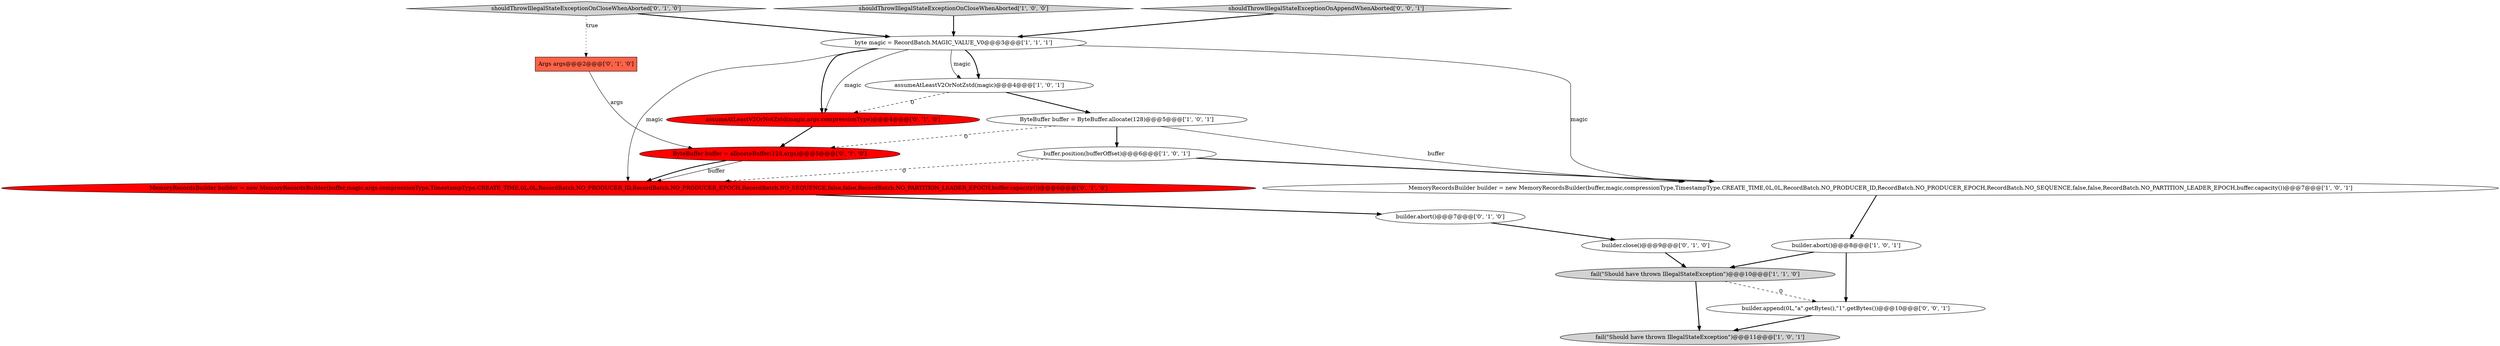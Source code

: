 digraph {
2 [style = filled, label = "fail(\"Should have thrown IllegalStateException\")@@@11@@@['1', '0', '1']", fillcolor = lightgray, shape = ellipse image = "AAA0AAABBB1BBB"];
6 [style = filled, label = "MemoryRecordsBuilder builder = new MemoryRecordsBuilder(buffer,magic,compressionType,TimestampType.CREATE_TIME,0L,0L,RecordBatch.NO_PRODUCER_ID,RecordBatch.NO_PRODUCER_EPOCH,RecordBatch.NO_SEQUENCE,false,false,RecordBatch.NO_PARTITION_LEADER_EPOCH,buffer.capacity())@@@7@@@['1', '0', '1']", fillcolor = white, shape = ellipse image = "AAA0AAABBB1BBB"];
9 [style = filled, label = "builder.abort()@@@7@@@['0', '1', '0']", fillcolor = white, shape = ellipse image = "AAA0AAABBB2BBB"];
12 [style = filled, label = "Args args@@@2@@@['0', '1', '0']", fillcolor = tomato, shape = box image = "AAA1AAABBB2BBB"];
11 [style = filled, label = "builder.close()@@@9@@@['0', '1', '0']", fillcolor = white, shape = ellipse image = "AAA0AAABBB2BBB"];
1 [style = filled, label = "shouldThrowIllegalStateExceptionOnCloseWhenAborted['1', '0', '0']", fillcolor = lightgray, shape = diamond image = "AAA0AAABBB1BBB"];
7 [style = filled, label = "ByteBuffer buffer = ByteBuffer.allocate(128)@@@5@@@['1', '0', '1']", fillcolor = white, shape = ellipse image = "AAA0AAABBB1BBB"];
10 [style = filled, label = "ByteBuffer buffer = allocateBuffer(128,args)@@@5@@@['0', '1', '0']", fillcolor = red, shape = ellipse image = "AAA1AAABBB2BBB"];
14 [style = filled, label = "MemoryRecordsBuilder builder = new MemoryRecordsBuilder(buffer,magic,args.compressionType,TimestampType.CREATE_TIME,0L,0L,RecordBatch.NO_PRODUCER_ID,RecordBatch.NO_PRODUCER_EPOCH,RecordBatch.NO_SEQUENCE,false,false,RecordBatch.NO_PARTITION_LEADER_EPOCH,buffer.capacity())@@@6@@@['0', '1', '0']", fillcolor = red, shape = ellipse image = "AAA1AAABBB2BBB"];
17 [style = filled, label = "builder.append(0L,\"a\".getBytes(),\"1\".getBytes())@@@10@@@['0', '0', '1']", fillcolor = white, shape = ellipse image = "AAA0AAABBB3BBB"];
16 [style = filled, label = "shouldThrowIllegalStateExceptionOnAppendWhenAborted['0', '0', '1']", fillcolor = lightgray, shape = diamond image = "AAA0AAABBB3BBB"];
15 [style = filled, label = "shouldThrowIllegalStateExceptionOnCloseWhenAborted['0', '1', '0']", fillcolor = lightgray, shape = diamond image = "AAA0AAABBB2BBB"];
3 [style = filled, label = "byte magic = RecordBatch.MAGIC_VALUE_V0@@@3@@@['1', '1', '1']", fillcolor = white, shape = ellipse image = "AAA0AAABBB1BBB"];
5 [style = filled, label = "builder.abort()@@@8@@@['1', '0', '1']", fillcolor = white, shape = ellipse image = "AAA0AAABBB1BBB"];
8 [style = filled, label = "buffer.position(bufferOffset)@@@6@@@['1', '0', '1']", fillcolor = white, shape = ellipse image = "AAA0AAABBB1BBB"];
13 [style = filled, label = "assumeAtLeastV2OrNotZstd(magic,args.compressionType)@@@4@@@['0', '1', '0']", fillcolor = red, shape = ellipse image = "AAA1AAABBB2BBB"];
0 [style = filled, label = "assumeAtLeastV2OrNotZstd(magic)@@@4@@@['1', '0', '1']", fillcolor = white, shape = ellipse image = "AAA0AAABBB1BBB"];
4 [style = filled, label = "fail(\"Should have thrown IllegalStateException\")@@@10@@@['1', '1', '0']", fillcolor = lightgray, shape = ellipse image = "AAA0AAABBB1BBB"];
13->10 [style = bold, label=""];
10->14 [style = solid, label="buffer"];
16->3 [style = bold, label=""];
3->14 [style = solid, label="magic"];
9->11 [style = bold, label=""];
3->6 [style = solid, label="magic"];
4->17 [style = dashed, label="0"];
10->14 [style = bold, label=""];
11->4 [style = bold, label=""];
1->3 [style = bold, label=""];
8->6 [style = bold, label=""];
4->2 [style = bold, label=""];
8->14 [style = dashed, label="0"];
7->6 [style = solid, label="buffer"];
7->8 [style = bold, label=""];
15->3 [style = bold, label=""];
5->17 [style = bold, label=""];
3->0 [style = bold, label=""];
0->7 [style = bold, label=""];
3->0 [style = solid, label="magic"];
6->5 [style = bold, label=""];
17->2 [style = bold, label=""];
12->10 [style = solid, label="args"];
5->4 [style = bold, label=""];
0->13 [style = dashed, label="0"];
3->13 [style = bold, label=""];
15->12 [style = dotted, label="true"];
7->10 [style = dashed, label="0"];
14->9 [style = bold, label=""];
3->13 [style = solid, label="magic"];
}
